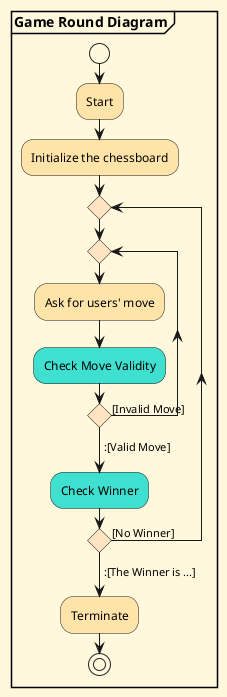 @startuml
'https://plantuml.com/activity-diagram-beta

partition "**Game Round Diagram**"

<style>
activityDiagram {
  BackgroundColor #FFF8DC
  BorderColor #FFFFFF

  diamond {
    BackgroundColor #FFE4C4
  }
}
</style>

start
#FFE4AA:Start;
#FFE4AA:Initialize the chessboard;

repeat
repeat
#FFE4AA:Ask for users' move;
#40E0D0:Check Move Validity;
repeat while () is ([Invalid Move])
->:[Valid Move];
#40E0D0:Check Winner;
repeat while () is ([No Winner])
->:[The Winner is ...];
#FFE4AA:Terminate;

stop

@enduml
